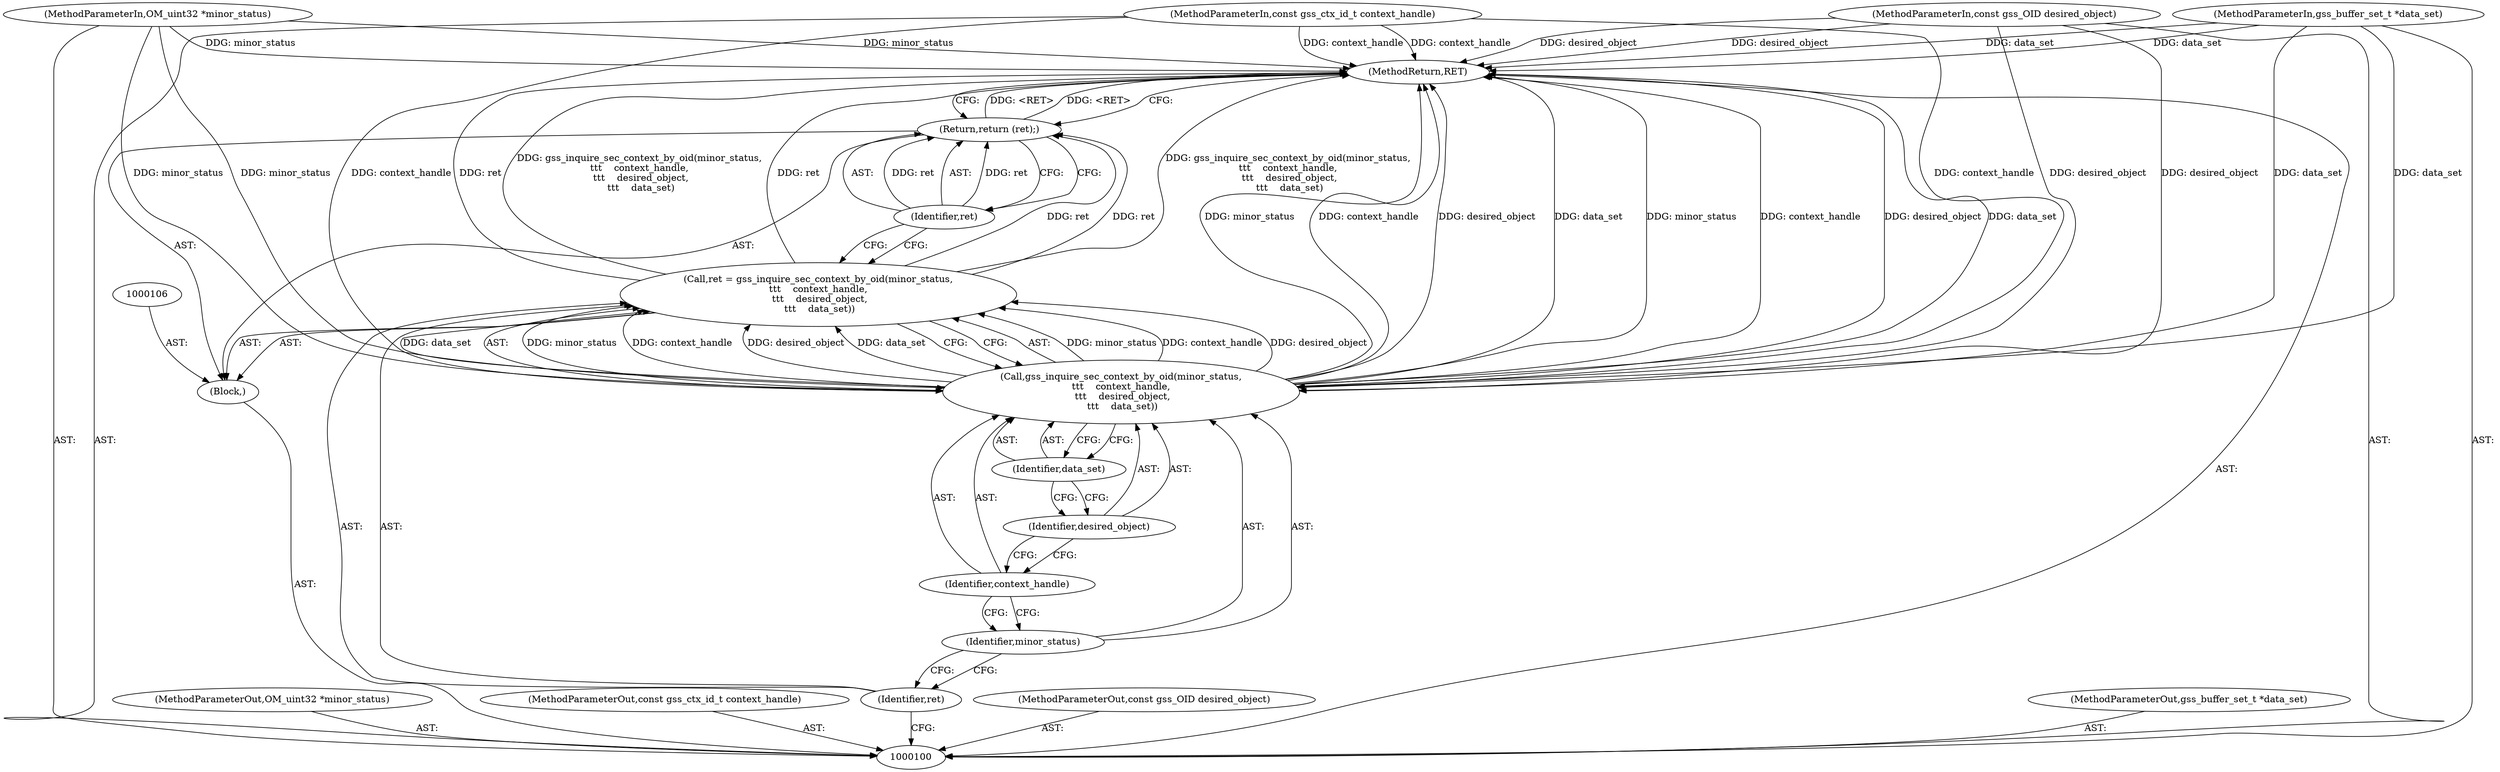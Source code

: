 digraph "1_krb5_b51b33f2bc5d1497ddf5bd107f791c101695000d_14" {
"1000116" [label="(MethodReturn,RET)"];
"1000112" [label="(Identifier,desired_object)"];
"1000113" [label="(Identifier,data_set)"];
"1000115" [label="(Identifier,ret)"];
"1000114" [label="(Return,return (ret);)"];
"1000101" [label="(MethodParameterIn,OM_uint32 *minor_status)"];
"1000137" [label="(MethodParameterOut,OM_uint32 *minor_status)"];
"1000102" [label="(MethodParameterIn,const gss_ctx_id_t context_handle)"];
"1000138" [label="(MethodParameterOut,const gss_ctx_id_t context_handle)"];
"1000103" [label="(MethodParameterIn,const gss_OID desired_object)"];
"1000139" [label="(MethodParameterOut,const gss_OID desired_object)"];
"1000104" [label="(MethodParameterIn,gss_buffer_set_t *data_set)"];
"1000140" [label="(MethodParameterOut,gss_buffer_set_t *data_set)"];
"1000105" [label="(Block,)"];
"1000107" [label="(Call,ret = gss_inquire_sec_context_by_oid(minor_status,\n\t\t\t    context_handle,\n \t\t\t    desired_object,\n \t\t\t    data_set))"];
"1000108" [label="(Identifier,ret)"];
"1000110" [label="(Identifier,minor_status)"];
"1000109" [label="(Call,gss_inquire_sec_context_by_oid(minor_status,\n\t\t\t    context_handle,\n \t\t\t    desired_object,\n \t\t\t    data_set))"];
"1000111" [label="(Identifier,context_handle)"];
"1000116" -> "1000100"  [label="AST: "];
"1000116" -> "1000114"  [label="CFG: "];
"1000107" -> "1000116"  [label="DDG: ret"];
"1000107" -> "1000116"  [label="DDG: gss_inquire_sec_context_by_oid(minor_status,\n\t\t\t    context_handle,\n \t\t\t    desired_object,\n \t\t\t    data_set)"];
"1000104" -> "1000116"  [label="DDG: data_set"];
"1000103" -> "1000116"  [label="DDG: desired_object"];
"1000109" -> "1000116"  [label="DDG: context_handle"];
"1000109" -> "1000116"  [label="DDG: desired_object"];
"1000109" -> "1000116"  [label="DDG: data_set"];
"1000109" -> "1000116"  [label="DDG: minor_status"];
"1000102" -> "1000116"  [label="DDG: context_handle"];
"1000101" -> "1000116"  [label="DDG: minor_status"];
"1000114" -> "1000116"  [label="DDG: <RET>"];
"1000112" -> "1000109"  [label="AST: "];
"1000112" -> "1000111"  [label="CFG: "];
"1000113" -> "1000112"  [label="CFG: "];
"1000113" -> "1000109"  [label="AST: "];
"1000113" -> "1000112"  [label="CFG: "];
"1000109" -> "1000113"  [label="CFG: "];
"1000115" -> "1000114"  [label="AST: "];
"1000115" -> "1000107"  [label="CFG: "];
"1000114" -> "1000115"  [label="CFG: "];
"1000115" -> "1000114"  [label="DDG: ret"];
"1000114" -> "1000105"  [label="AST: "];
"1000114" -> "1000115"  [label="CFG: "];
"1000115" -> "1000114"  [label="AST: "];
"1000116" -> "1000114"  [label="CFG: "];
"1000114" -> "1000116"  [label="DDG: <RET>"];
"1000115" -> "1000114"  [label="DDG: ret"];
"1000107" -> "1000114"  [label="DDG: ret"];
"1000101" -> "1000100"  [label="AST: "];
"1000101" -> "1000116"  [label="DDG: minor_status"];
"1000101" -> "1000109"  [label="DDG: minor_status"];
"1000137" -> "1000100"  [label="AST: "];
"1000102" -> "1000100"  [label="AST: "];
"1000102" -> "1000116"  [label="DDG: context_handle"];
"1000102" -> "1000109"  [label="DDG: context_handle"];
"1000138" -> "1000100"  [label="AST: "];
"1000103" -> "1000100"  [label="AST: "];
"1000103" -> "1000116"  [label="DDG: desired_object"];
"1000103" -> "1000109"  [label="DDG: desired_object"];
"1000139" -> "1000100"  [label="AST: "];
"1000104" -> "1000100"  [label="AST: "];
"1000104" -> "1000116"  [label="DDG: data_set"];
"1000104" -> "1000109"  [label="DDG: data_set"];
"1000140" -> "1000100"  [label="AST: "];
"1000105" -> "1000100"  [label="AST: "];
"1000106" -> "1000105"  [label="AST: "];
"1000107" -> "1000105"  [label="AST: "];
"1000114" -> "1000105"  [label="AST: "];
"1000107" -> "1000105"  [label="AST: "];
"1000107" -> "1000109"  [label="CFG: "];
"1000108" -> "1000107"  [label="AST: "];
"1000109" -> "1000107"  [label="AST: "];
"1000115" -> "1000107"  [label="CFG: "];
"1000107" -> "1000116"  [label="DDG: ret"];
"1000107" -> "1000116"  [label="DDG: gss_inquire_sec_context_by_oid(minor_status,\n\t\t\t    context_handle,\n \t\t\t    desired_object,\n \t\t\t    data_set)"];
"1000109" -> "1000107"  [label="DDG: minor_status"];
"1000109" -> "1000107"  [label="DDG: context_handle"];
"1000109" -> "1000107"  [label="DDG: desired_object"];
"1000109" -> "1000107"  [label="DDG: data_set"];
"1000107" -> "1000114"  [label="DDG: ret"];
"1000108" -> "1000107"  [label="AST: "];
"1000108" -> "1000100"  [label="CFG: "];
"1000110" -> "1000108"  [label="CFG: "];
"1000110" -> "1000109"  [label="AST: "];
"1000110" -> "1000108"  [label="CFG: "];
"1000111" -> "1000110"  [label="CFG: "];
"1000109" -> "1000107"  [label="AST: "];
"1000109" -> "1000113"  [label="CFG: "];
"1000110" -> "1000109"  [label="AST: "];
"1000111" -> "1000109"  [label="AST: "];
"1000112" -> "1000109"  [label="AST: "];
"1000113" -> "1000109"  [label="AST: "];
"1000107" -> "1000109"  [label="CFG: "];
"1000109" -> "1000116"  [label="DDG: context_handle"];
"1000109" -> "1000116"  [label="DDG: desired_object"];
"1000109" -> "1000116"  [label="DDG: data_set"];
"1000109" -> "1000116"  [label="DDG: minor_status"];
"1000109" -> "1000107"  [label="DDG: minor_status"];
"1000109" -> "1000107"  [label="DDG: context_handle"];
"1000109" -> "1000107"  [label="DDG: desired_object"];
"1000109" -> "1000107"  [label="DDG: data_set"];
"1000101" -> "1000109"  [label="DDG: minor_status"];
"1000102" -> "1000109"  [label="DDG: context_handle"];
"1000103" -> "1000109"  [label="DDG: desired_object"];
"1000104" -> "1000109"  [label="DDG: data_set"];
"1000111" -> "1000109"  [label="AST: "];
"1000111" -> "1000110"  [label="CFG: "];
"1000112" -> "1000111"  [label="CFG: "];
}
